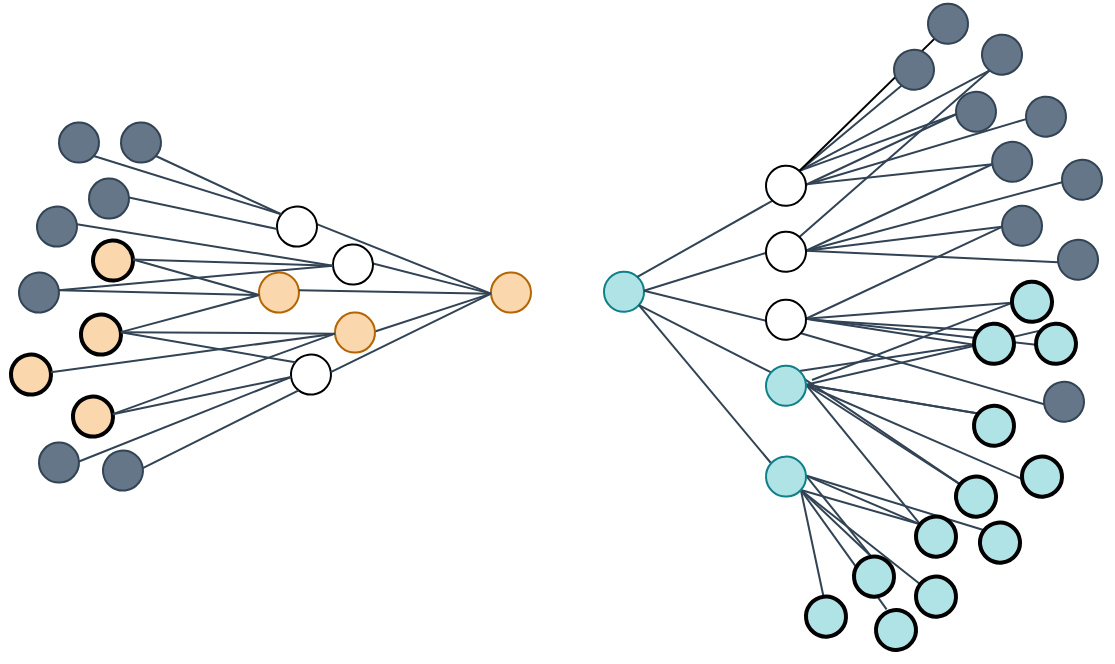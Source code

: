<mxfile version="13.2.4" type="device"><diagram id="62S0e5glwULPYUZKFEZX" name="Page-1"><mxGraphModel dx="1422" dy="770" grid="1" gridSize="10" guides="1" tooltips="1" connect="1" arrows="1" fold="1" page="1" pageScale="1" pageWidth="827" pageHeight="1169" math="0" shadow="0"><root><mxCell id="0"/><mxCell id="1" parent="0"/><mxCell id="OaKnhqzBwiKhM-M37cn4-85" style="edgeStyle=none;rounded=0;orthogonalLoop=1;jettySize=auto;html=1;exitX=0.5;exitY=1;exitDx=0;exitDy=0;entryX=1;entryY=0;entryDx=0;entryDy=0;endArrow=none;endFill=0;fillColor=#647687;strokeColor=#314354;" parent="1" source="OaKnhqzBwiKhM-M37cn4-16" target="OaKnhqzBwiKhM-M37cn4-53" edge="1"><mxGeometry relative="1" as="geometry"><mxPoint x="552.157" y="357.012" as="sourcePoint"/></mxGeometry></mxCell><mxCell id="OaKnhqzBwiKhM-M37cn4-86" style="edgeStyle=none;rounded=0;orthogonalLoop=1;jettySize=auto;html=1;exitX=1;exitY=1;exitDx=0;exitDy=0;entryX=0.5;entryY=0;entryDx=0;entryDy=0;endArrow=none;endFill=0;fillColor=#647687;strokeColor=#314354;" parent="1" source="OaKnhqzBwiKhM-M37cn4-17" target="OaKnhqzBwiKhM-M37cn4-63" edge="1"><mxGeometry relative="1" as="geometry"><mxPoint x="552.157" y="357.012" as="sourcePoint"/></mxGeometry></mxCell><mxCell id="OaKnhqzBwiKhM-M37cn4-87" style="edgeStyle=none;rounded=0;orthogonalLoop=1;jettySize=auto;html=1;exitX=0.5;exitY=1;exitDx=0;exitDy=0;entryX=1;entryY=0;entryDx=0;entryDy=0;endArrow=none;endFill=0;fillColor=#647687;strokeColor=#314354;" parent="1" source="OaKnhqzBwiKhM-M37cn4-16" target="OaKnhqzBwiKhM-M37cn4-64" edge="1"><mxGeometry relative="1" as="geometry"><mxPoint x="552.157" y="357.012" as="sourcePoint"/></mxGeometry></mxCell><mxCell id="OaKnhqzBwiKhM-M37cn4-88" style="edgeStyle=none;rounded=0;orthogonalLoop=1;jettySize=auto;html=1;exitX=0;exitY=1;exitDx=0;exitDy=0;entryX=1;entryY=0;entryDx=0;entryDy=0;endArrow=none;endFill=0;fillColor=#647687;strokeColor=#314354;" parent="1" source="OaKnhqzBwiKhM-M37cn4-16" target="OaKnhqzBwiKhM-M37cn4-61" edge="1"><mxGeometry relative="1" as="geometry"><mxPoint x="552.157" y="357.012" as="sourcePoint"/><Array as="points"><mxPoint x="529" y="353"/></Array></mxGeometry></mxCell><mxCell id="OaKnhqzBwiKhM-M37cn4-93" style="edgeStyle=none;rounded=0;orthogonalLoop=1;jettySize=auto;html=1;exitX=0.5;exitY=1;exitDx=0;exitDy=0;entryX=0.5;entryY=0;entryDx=0;entryDy=0;endArrow=none;endFill=0;fillColor=#647687;strokeColor=#314354;" parent="1" source="OaKnhqzBwiKhM-M37cn4-15" target="OaKnhqzBwiKhM-M37cn4-57" edge="1"><mxGeometry relative="1" as="geometry"><mxPoint x="571.925" y="404.674" as="sourcePoint"/></mxGeometry></mxCell><mxCell id="OaKnhqzBwiKhM-M37cn4-94" style="edgeStyle=none;rounded=0;orthogonalLoop=1;jettySize=auto;html=1;entryX=0.5;entryY=0;entryDx=0;entryDy=0;endArrow=none;endFill=0;fillColor=#647687;strokeColor=#314354;" parent="1" target="OaKnhqzBwiKhM-M37cn4-56" edge="1"><mxGeometry relative="1" as="geometry"><mxPoint x="540" y="450" as="sourcePoint"/></mxGeometry></mxCell><mxCell id="OaKnhqzBwiKhM-M37cn4-95" style="edgeStyle=none;rounded=0;orthogonalLoop=1;jettySize=auto;html=1;exitX=0.5;exitY=1;exitDx=0;exitDy=0;entryX=1;entryY=0;entryDx=0;entryDy=0;endArrow=none;endFill=0;fillColor=#647687;strokeColor=#314354;" parent="1" source="OaKnhqzBwiKhM-M37cn4-14" target="OaKnhqzBwiKhM-M37cn4-59" edge="1"><mxGeometry relative="1" as="geometry"><mxPoint x="571.925" y="404.674" as="sourcePoint"/></mxGeometry></mxCell><mxCell id="OaKnhqzBwiKhM-M37cn4-96" style="edgeStyle=none;rounded=0;orthogonalLoop=1;jettySize=auto;html=1;entryX=1;entryY=0;entryDx=0;entryDy=0;endArrow=none;endFill=0;fillColor=#647687;strokeColor=#314354;" parent="1" target="OaKnhqzBwiKhM-M37cn4-62" edge="1"><mxGeometry relative="1" as="geometry"><mxPoint x="540" y="420" as="sourcePoint"/></mxGeometry></mxCell><mxCell id="OaKnhqzBwiKhM-M37cn4-5" value="" style="ellipse;whiteSpace=wrap;html=1;aspect=fixed;rotation=-93;fillColor=#b0e3e6;strokeColor=#0e8088;" parent="1" vertex="1"><mxGeometry x="436" y="395.892" width="20" height="20" as="geometry"/></mxCell><mxCell id="OaKnhqzBwiKhM-M37cn4-6" value="" style="endArrow=none;html=1;exitX=1;exitY=0;exitDx=0;exitDy=0;entryX=0;entryY=1;entryDx=0;entryDy=0;fillColor=#647687;strokeColor=#314354;strokeWidth=1;" parent="1" source="OaKnhqzBwiKhM-M37cn4-14" target="OaKnhqzBwiKhM-M37cn4-5" edge="1"><mxGeometry width="50" height="50" relative="1" as="geometry"><mxPoint x="399" y="342.892" as="sourcePoint"/><mxPoint x="329" y="351.892" as="targetPoint"/></mxGeometry></mxCell><mxCell id="OaKnhqzBwiKhM-M37cn4-7" value="" style="endArrow=none;html=1;exitX=0.5;exitY=0;exitDx=0;exitDy=0;entryX=0.5;entryY=1;entryDx=0;entryDy=0;fillColor=#647687;strokeColor=#314354;strokeWidth=1;" parent="1" source="OaKnhqzBwiKhM-M37cn4-15" target="OaKnhqzBwiKhM-M37cn4-5" edge="1"><mxGeometry width="50" height="50" relative="1" as="geometry"><mxPoint x="399" y="342.892" as="sourcePoint"/><mxPoint x="329" y="351.892" as="targetPoint"/></mxGeometry></mxCell><mxCell id="OaKnhqzBwiKhM-M37cn4-11" value="" style="endArrow=none;html=1;exitX=0.5;exitY=0;exitDx=0;exitDy=0;entryX=0.5;entryY=1;entryDx=0;entryDy=0;fillColor=#647687;strokeColor=#314354;strokeWidth=1;" parent="1" source="OaKnhqzBwiKhM-M37cn4-17" target="OaKnhqzBwiKhM-M37cn4-5" edge="1"><mxGeometry width="50" height="50" relative="1" as="geometry"><mxPoint x="399" y="342.892" as="sourcePoint"/><mxPoint x="329" y="351.892" as="targetPoint"/></mxGeometry></mxCell><mxCell id="OaKnhqzBwiKhM-M37cn4-12" value="" style="endArrow=none;html=1;exitX=0;exitY=0;exitDx=0;exitDy=0;entryX=1;entryY=1;entryDx=0;entryDy=0;fillColor=#647687;strokeColor=#314354;strokeWidth=1;" parent="1" source="OaKnhqzBwiKhM-M37cn4-16" target="OaKnhqzBwiKhM-M37cn4-5" edge="1"><mxGeometry width="50" height="50" relative="1" as="geometry"><mxPoint x="399" y="342.892" as="sourcePoint"/><mxPoint x="329" y="351.892" as="targetPoint"/></mxGeometry></mxCell><mxCell id="OaKnhqzBwiKhM-M37cn4-100" style="edgeStyle=none;rounded=0;orthogonalLoop=1;jettySize=auto;html=1;exitX=1;exitY=1;exitDx=0;exitDy=0;entryX=0.5;entryY=0;entryDx=0;entryDy=0;endArrow=none;endFill=0;fillColor=#647687;strokeColor=#314354;" parent="1" source="OaKnhqzBwiKhM-M37cn4-14" target="OaKnhqzBwiKhM-M37cn4-62" edge="1"><mxGeometry relative="1" as="geometry"><mxPoint x="560.88" y="445.049" as="sourcePoint"/></mxGeometry></mxCell><mxCell id="OaKnhqzBwiKhM-M37cn4-101" style="edgeStyle=none;rounded=0;orthogonalLoop=1;jettySize=auto;html=1;exitX=0;exitY=1;exitDx=0;exitDy=0;entryX=1;entryY=0;entryDx=0;entryDy=0;endArrow=none;endFill=0;fillColor=#647687;strokeColor=#314354;" parent="1" source="OaKnhqzBwiKhM-M37cn4-15" target="OaKnhqzBwiKhM-M37cn4-66" edge="1"><mxGeometry relative="1" as="geometry"><mxPoint x="560.88" y="445.049" as="sourcePoint"/></mxGeometry></mxCell><mxCell id="OaKnhqzBwiKhM-M37cn4-102" style="edgeStyle=none;rounded=0;orthogonalLoop=1;jettySize=auto;html=1;exitX=0.5;exitY=1;exitDx=0;exitDy=0;entryX=1;entryY=0.5;entryDx=0;entryDy=0;endArrow=none;endFill=0;fillColor=#647687;strokeColor=#314354;" parent="1" source="OaKnhqzBwiKhM-M37cn4-14" target="OaKnhqzBwiKhM-M37cn4-65" edge="1"><mxGeometry relative="1" as="geometry"><mxPoint x="560.88" y="445.049" as="sourcePoint"/></mxGeometry></mxCell><mxCell id="OaKnhqzBwiKhM-M37cn4-103" style="edgeStyle=none;rounded=0;orthogonalLoop=1;jettySize=auto;html=1;exitX=1;exitY=0.5;exitDx=0;exitDy=0;entryX=1;entryY=0.5;entryDx=0;entryDy=0;endArrow=none;endFill=0;fillColor=#647687;strokeColor=#314354;" parent="1" source="OaKnhqzBwiKhM-M37cn4-14" target="OaKnhqzBwiKhM-M37cn4-68" edge="1"><mxGeometry relative="1" as="geometry"><mxPoint x="560.88" y="445.049" as="sourcePoint"/></mxGeometry></mxCell><mxCell id="OaKnhqzBwiKhM-M37cn4-104" style="edgeStyle=none;rounded=0;orthogonalLoop=1;jettySize=auto;html=1;exitX=0.5;exitY=1;exitDx=0;exitDy=0;entryX=1;entryY=0.5;entryDx=0;entryDy=0;endArrow=none;endFill=0;fillColor=#647687;strokeColor=#314354;" parent="1" source="OaKnhqzBwiKhM-M37cn4-14" target="OaKnhqzBwiKhM-M37cn4-65" edge="1"><mxGeometry relative="1" as="geometry"/></mxCell><mxCell id="OaKnhqzBwiKhM-M37cn4-105" style="edgeStyle=none;rounded=0;orthogonalLoop=1;jettySize=auto;html=1;exitX=0.5;exitY=1;exitDx=0;exitDy=0;entryX=1;entryY=0;entryDx=0;entryDy=0;endArrow=none;endFill=0;fillColor=#647687;strokeColor=#314354;" parent="1" source="OaKnhqzBwiKhM-M37cn4-14" target="OaKnhqzBwiKhM-M37cn4-67" edge="1"><mxGeometry relative="1" as="geometry"/></mxCell><mxCell id="OaKnhqzBwiKhM-M37cn4-106" style="edgeStyle=none;rounded=0;orthogonalLoop=1;jettySize=auto;html=1;exitX=0.5;exitY=1;exitDx=0;exitDy=0;entryX=1;entryY=0.5;entryDx=0;entryDy=0;endArrow=none;endFill=0;fillColor=#647687;strokeColor=#314354;" parent="1" source="OaKnhqzBwiKhM-M37cn4-14" target="OaKnhqzBwiKhM-M37cn4-68" edge="1"><mxGeometry relative="1" as="geometry"/></mxCell><mxCell id="OaKnhqzBwiKhM-M37cn4-107" style="edgeStyle=none;rounded=0;orthogonalLoop=1;jettySize=auto;html=1;exitX=0.5;exitY=1;exitDx=0;exitDy=0;entryX=1;entryY=0.5;entryDx=0;entryDy=0;endArrow=none;endFill=0;fillColor=#647687;strokeColor=#314354;" parent="1" source="OaKnhqzBwiKhM-M37cn4-14" target="OaKnhqzBwiKhM-M37cn4-70" edge="1"><mxGeometry relative="1" as="geometry"/></mxCell><mxCell id="OaKnhqzBwiKhM-M37cn4-14" value="" style="ellipse;whiteSpace=wrap;html=1;aspect=fixed;rotation=-93;fillColor=#b0e3e6;strokeColor=#0e8088;" parent="1" vertex="1"><mxGeometry x="517" y="442.892" width="20" height="20" as="geometry"/></mxCell><mxCell id="OaKnhqzBwiKhM-M37cn4-97" style="edgeStyle=none;rounded=0;orthogonalLoop=1;jettySize=auto;html=1;exitX=0.5;exitY=1;exitDx=0;exitDy=0;entryX=0.5;entryY=0;entryDx=0;entryDy=0;endArrow=none;endFill=0;fillColor=#647687;strokeColor=#314354;" parent="1" source="OaKnhqzBwiKhM-M37cn4-15" target="OaKnhqzBwiKhM-M37cn4-62" edge="1"><mxGeometry relative="1" as="geometry"/></mxCell><mxCell id="OaKnhqzBwiKhM-M37cn4-98" style="edgeStyle=none;rounded=0;orthogonalLoop=1;jettySize=auto;html=1;exitX=0.5;exitY=1;exitDx=0;exitDy=0;entryX=0.5;entryY=0;entryDx=0;entryDy=0;endArrow=none;endFill=0;fillColor=#647687;strokeColor=#314354;" parent="1" source="OaKnhqzBwiKhM-M37cn4-15" target="OaKnhqzBwiKhM-M37cn4-56" edge="1"><mxGeometry relative="1" as="geometry"/></mxCell><mxCell id="OaKnhqzBwiKhM-M37cn4-99" style="edgeStyle=none;rounded=0;orthogonalLoop=1;jettySize=auto;html=1;exitX=0.5;exitY=1;exitDx=0;exitDy=0;entryX=0.5;entryY=0;entryDx=0;entryDy=0;endArrow=none;endFill=0;fillColor=#647687;strokeColor=#314354;" parent="1" source="OaKnhqzBwiKhM-M37cn4-15" target="OaKnhqzBwiKhM-M37cn4-59" edge="1"><mxGeometry relative="1" as="geometry"/></mxCell><mxCell id="OaKnhqzBwiKhM-M37cn4-15" value="" style="ellipse;whiteSpace=wrap;html=1;aspect=fixed;rotation=-93;" parent="1" vertex="1"><mxGeometry x="517" y="409.892" width="20" height="20" as="geometry"/></mxCell><mxCell id="OaKnhqzBwiKhM-M37cn4-82" style="edgeStyle=none;rounded=0;orthogonalLoop=1;jettySize=auto;html=1;exitX=1;exitY=1;exitDx=0;exitDy=0;entryX=0.5;entryY=0;entryDx=0;entryDy=0;endArrow=none;endFill=0;fillColor=#647687;strokeColor=#314354;" parent="1" source="OaKnhqzBwiKhM-M37cn4-16" target="OaKnhqzBwiKhM-M37cn4-60" edge="1"><mxGeometry relative="1" as="geometry"/></mxCell><mxCell id="OaKnhqzBwiKhM-M37cn4-83" style="edgeStyle=none;rounded=0;orthogonalLoop=1;jettySize=auto;html=1;exitX=1;exitY=1;exitDx=0;exitDy=0;entryX=0.5;entryY=0;entryDx=0;entryDy=0;endArrow=none;endFill=0;fillColor=#647687;strokeColor=#314354;" parent="1" source="OaKnhqzBwiKhM-M37cn4-16" target="OaKnhqzBwiKhM-M37cn4-63" edge="1"><mxGeometry relative="1" as="geometry"/></mxCell><mxCell id="OaKnhqzBwiKhM-M37cn4-84" style="edgeStyle=none;rounded=0;orthogonalLoop=1;jettySize=auto;html=1;exitX=1;exitY=1;exitDx=0;exitDy=0;entryX=1;entryY=0;entryDx=0;entryDy=0;endArrow=none;endFill=0;fillColor=#647687;strokeColor=#314354;" parent="1" source="OaKnhqzBwiKhM-M37cn4-16" target="OaKnhqzBwiKhM-M37cn4-53" edge="1"><mxGeometry relative="1" as="geometry"/></mxCell><mxCell id="OaKnhqzBwiKhM-M37cn4-116" style="edgeStyle=none;rounded=0;orthogonalLoop=1;jettySize=auto;html=1;exitX=1;exitY=1;exitDx=0;exitDy=0;entryX=0;entryY=0;entryDx=0;entryDy=0;endArrow=none;endFill=0;" parent="1" source="OaKnhqzBwiKhM-M37cn4-16" target="OaKnhqzBwiKhM-M37cn4-58" edge="1"><mxGeometry relative="1" as="geometry"/></mxCell><mxCell id="OaKnhqzBwiKhM-M37cn4-16" value="" style="ellipse;whiteSpace=wrap;html=1;aspect=fixed;rotation=-93;" parent="1" vertex="1"><mxGeometry x="517" y="342.892" width="20" height="20" as="geometry"/></mxCell><mxCell id="OaKnhqzBwiKhM-M37cn4-89" style="edgeStyle=none;rounded=0;orthogonalLoop=1;jettySize=auto;html=1;exitX=0.5;exitY=1;exitDx=0;exitDy=0;entryX=1;entryY=0;entryDx=0;entryDy=0;endArrow=none;endFill=0;fillColor=#647687;strokeColor=#314354;" parent="1" source="OaKnhqzBwiKhM-M37cn4-17" target="OaKnhqzBwiKhM-M37cn4-61" edge="1"><mxGeometry relative="1" as="geometry"/></mxCell><mxCell id="OaKnhqzBwiKhM-M37cn4-90" style="edgeStyle=none;rounded=0;orthogonalLoop=1;jettySize=auto;html=1;exitX=0.5;exitY=1;exitDx=0;exitDy=0;entryX=1;entryY=0;entryDx=0;entryDy=0;endArrow=none;endFill=0;fillColor=#647687;strokeColor=#314354;" parent="1" source="OaKnhqzBwiKhM-M37cn4-17" target="OaKnhqzBwiKhM-M37cn4-54" edge="1"><mxGeometry relative="1" as="geometry"/></mxCell><mxCell id="OaKnhqzBwiKhM-M37cn4-91" style="edgeStyle=none;rounded=0;orthogonalLoop=1;jettySize=auto;html=1;exitX=0.5;exitY=1;exitDx=0;exitDy=0;entryX=0.5;entryY=0;entryDx=0;entryDy=0;endArrow=none;endFill=0;fillColor=#647687;strokeColor=#314354;" parent="1" source="OaKnhqzBwiKhM-M37cn4-17" target="OaKnhqzBwiKhM-M37cn4-57" edge="1"><mxGeometry relative="1" as="geometry"/></mxCell><mxCell id="OaKnhqzBwiKhM-M37cn4-92" style="edgeStyle=none;rounded=0;orthogonalLoop=1;jettySize=auto;html=1;exitX=0.5;exitY=1;exitDx=0;exitDy=0;entryX=1;entryY=0;entryDx=0;entryDy=0;endArrow=none;endFill=0;fillColor=#647687;strokeColor=#314354;" parent="1" source="OaKnhqzBwiKhM-M37cn4-17" target="OaKnhqzBwiKhM-M37cn4-55" edge="1"><mxGeometry relative="1" as="geometry"/></mxCell><mxCell id="OaKnhqzBwiKhM-M37cn4-17" value="" style="ellipse;whiteSpace=wrap;html=1;aspect=fixed;rotation=-93;" parent="1" vertex="1"><mxGeometry x="517" y="375.892" width="20" height="20" as="geometry"/></mxCell><mxCell id="OaKnhqzBwiKhM-M37cn4-108" style="edgeStyle=none;rounded=0;orthogonalLoop=1;jettySize=auto;html=1;exitX=0.5;exitY=1;exitDx=0;exitDy=0;entryX=1;entryY=0.5;entryDx=0;entryDy=0;endArrow=none;endFill=0;fillColor=#647687;strokeColor=#314354;" parent="1" source="OaKnhqzBwiKhM-M37cn4-24" target="OaKnhqzBwiKhM-M37cn4-69" edge="1"><mxGeometry relative="1" as="geometry"><mxPoint x="549.431" y="487.584" as="sourcePoint"/></mxGeometry></mxCell><mxCell id="OaKnhqzBwiKhM-M37cn4-109" style="edgeStyle=none;rounded=0;orthogonalLoop=1;jettySize=auto;html=1;exitX=0.5;exitY=1;exitDx=0;exitDy=0;entryX=1;entryY=0.5;entryDx=0;entryDy=0;endArrow=none;endFill=0;fillColor=#647687;strokeColor=#314354;" parent="1" source="OaKnhqzBwiKhM-M37cn4-24" target="OaKnhqzBwiKhM-M37cn4-70" edge="1"><mxGeometry relative="1" as="geometry"><mxPoint x="549.431" y="487.584" as="sourcePoint"/></mxGeometry></mxCell><mxCell id="OaKnhqzBwiKhM-M37cn4-110" style="edgeStyle=none;rounded=0;orthogonalLoop=1;jettySize=auto;html=1;exitX=0.5;exitY=1;exitDx=0;exitDy=0;entryX=1;entryY=1;entryDx=0;entryDy=0;endArrow=none;endFill=0;fillColor=#647687;strokeColor=#314354;" parent="1" source="OaKnhqzBwiKhM-M37cn4-24" target="OaKnhqzBwiKhM-M37cn4-71" edge="1"><mxGeometry relative="1" as="geometry"><mxPoint x="549.431" y="487.584" as="sourcePoint"/></mxGeometry></mxCell><mxCell id="OaKnhqzBwiKhM-M37cn4-111" style="edgeStyle=none;rounded=0;orthogonalLoop=1;jettySize=auto;html=1;exitX=0;exitY=1;exitDx=0;exitDy=0;entryX=1;entryY=0.5;entryDx=0;entryDy=0;endArrow=none;endFill=0;fillColor=#647687;strokeColor=#314354;" parent="1" source="OaKnhqzBwiKhM-M37cn4-24" target="OaKnhqzBwiKhM-M37cn4-72" edge="1"><mxGeometry relative="1" as="geometry"><mxPoint x="549.431" y="487.584" as="sourcePoint"/></mxGeometry></mxCell><mxCell id="OaKnhqzBwiKhM-M37cn4-23" value="" style="endArrow=none;html=1;exitX=1;exitY=0;exitDx=0;exitDy=0;entryX=0;entryY=1;entryDx=0;entryDy=0;fillColor=#647687;strokeColor=#314354;strokeWidth=1;" parent="1" source="OaKnhqzBwiKhM-M37cn4-24" target="OaKnhqzBwiKhM-M37cn4-5" edge="1"><mxGeometry width="50" height="50" relative="1" as="geometry"><mxPoint x="401" y="488.312" as="sourcePoint"/><mxPoint x="425.431" y="420.004" as="targetPoint"/></mxGeometry></mxCell><mxCell id="OaKnhqzBwiKhM-M37cn4-112" style="edgeStyle=none;rounded=0;orthogonalLoop=1;jettySize=auto;html=1;exitX=0;exitY=1;exitDx=0;exitDy=0;entryX=1;entryY=1;entryDx=0;entryDy=0;endArrow=none;endFill=0;fillColor=#647687;strokeColor=#314354;" parent="1" source="OaKnhqzBwiKhM-M37cn4-24" target="OaKnhqzBwiKhM-M37cn4-71" edge="1"><mxGeometry relative="1" as="geometry"/></mxCell><mxCell id="OaKnhqzBwiKhM-M37cn4-113" style="edgeStyle=none;rounded=0;orthogonalLoop=1;jettySize=auto;html=1;exitX=0;exitY=1;exitDx=0;exitDy=0;entryX=1.002;entryY=0.76;entryDx=0;entryDy=0;entryPerimeter=0;endArrow=none;endFill=0;fillColor=#647687;strokeColor=#314354;" parent="1" source="OaKnhqzBwiKhM-M37cn4-24" target="OaKnhqzBwiKhM-M37cn4-75" edge="1"><mxGeometry relative="1" as="geometry"/></mxCell><mxCell id="OaKnhqzBwiKhM-M37cn4-114" style="edgeStyle=none;rounded=0;orthogonalLoop=1;jettySize=auto;html=1;exitX=0;exitY=1;exitDx=0;exitDy=0;entryX=1;entryY=1;entryDx=0;entryDy=0;endArrow=none;endFill=0;fillColor=#647687;strokeColor=#314354;" parent="1" source="OaKnhqzBwiKhM-M37cn4-24" target="OaKnhqzBwiKhM-M37cn4-76" edge="1"><mxGeometry relative="1" as="geometry"/></mxCell><mxCell id="OaKnhqzBwiKhM-M37cn4-115" style="edgeStyle=none;rounded=0;orthogonalLoop=1;jettySize=auto;html=1;exitX=0;exitY=1;exitDx=0;exitDy=0;entryX=1;entryY=0.5;entryDx=0;entryDy=0;endArrow=none;endFill=0;fillColor=#647687;strokeColor=#314354;" parent="1" source="OaKnhqzBwiKhM-M37cn4-24" target="OaKnhqzBwiKhM-M37cn4-70" edge="1"><mxGeometry relative="1" as="geometry"/></mxCell><mxCell id="OaKnhqzBwiKhM-M37cn4-24" value="" style="ellipse;whiteSpace=wrap;html=1;aspect=fixed;rotation=-93;fillColor=#b0e3e6;strokeColor=#0e8088;" parent="1" vertex="1"><mxGeometry x="517" y="488.312" width="20" height="20" as="geometry"/></mxCell><mxCell id="OaKnhqzBwiKhM-M37cn4-53" value="" style="ellipse;whiteSpace=wrap;html=1;aspect=fixed;fillColor=#647687;rotation=-142;strokeColor=#314354;fontColor=#ffffff;" parent="1" vertex="1"><mxGeometry x="612" y="305.892" width="20" height="20" as="geometry"/></mxCell><mxCell id="OaKnhqzBwiKhM-M37cn4-54" value="" style="ellipse;whiteSpace=wrap;html=1;aspect=fixed;fillColor=#647687;rotation=-142;strokeColor=#314354;fontColor=#ffffff;" parent="1" vertex="1"><mxGeometry x="665" y="339.892" width="20" height="20" as="geometry"/></mxCell><mxCell id="OaKnhqzBwiKhM-M37cn4-55" value="" style="ellipse;whiteSpace=wrap;html=1;aspect=fixed;fillColor=#647687;rotation=-142;strokeColor=#314354;fontColor=#ffffff;" parent="1" vertex="1"><mxGeometry x="663" y="379.892" width="20" height="20" as="geometry"/></mxCell><mxCell id="OaKnhqzBwiKhM-M37cn4-56" value="" style="ellipse;whiteSpace=wrap;html=1;aspect=fixed;rotation=-93;fillColor=#b0e3e6;strokeColor=#000000;strokeWidth=2;" parent="1" vertex="1"><mxGeometry x="640" y="400.892" width="20" height="20" as="geometry"/></mxCell><mxCell id="OaKnhqzBwiKhM-M37cn4-57" value="" style="ellipse;whiteSpace=wrap;html=1;aspect=fixed;rotation=-93;fillColor=#647687;strokeColor=#314354;fontColor=#ffffff;" parent="1" vertex="1"><mxGeometry x="635" y="362.892" width="20" height="20" as="geometry"/></mxCell><mxCell id="OaKnhqzBwiKhM-M37cn4-58" value="" style="ellipse;whiteSpace=wrap;html=1;aspect=fixed;rotation=-93;fillColor=#647687;strokeColor=#314354;fontColor=#ffffff;" parent="1" vertex="1"><mxGeometry x="598" y="261.892" width="20" height="20" as="geometry"/></mxCell><mxCell id="OaKnhqzBwiKhM-M37cn4-59" value="" style="ellipse;whiteSpace=wrap;html=1;aspect=fixed;rotation=-93;fillColor=#b0e3e6;strokeColor=#000000;strokeWidth=2;" parent="1" vertex="1"><mxGeometry x="652" y="421.892" width="20" height="20" as="geometry"/></mxCell><mxCell id="OaKnhqzBwiKhM-M37cn4-60" value="" style="ellipse;whiteSpace=wrap;html=1;aspect=fixed;fillColor=#647687;rotation=-142;strokeColor=#314354;fontColor=#ffffff;" parent="1" vertex="1"><mxGeometry x="581" y="284.892" width="20" height="20" as="geometry"/></mxCell><mxCell id="OaKnhqzBwiKhM-M37cn4-61" value="" style="ellipse;whiteSpace=wrap;html=1;aspect=fixed;fillColor=#647687;rotation=-142;strokeColor=#314354;fontColor=#ffffff;" parent="1" vertex="1"><mxGeometry x="630.08" y="330.892" width="20" height="20" as="geometry"/></mxCell><mxCell id="OaKnhqzBwiKhM-M37cn4-62" value="" style="ellipse;whiteSpace=wrap;html=1;aspect=fixed;rotation=-93;fillColor=#b0e3e6;strokeColor=#000000;strokeWidth=2;" parent="1" vertex="1"><mxGeometry x="621" y="421.892" width="20" height="20" as="geometry"/></mxCell><mxCell id="OaKnhqzBwiKhM-M37cn4-63" value="" style="ellipse;whiteSpace=wrap;html=1;aspect=fixed;fillColor=#647687;rotation=-142;strokeColor=#314354;fontColor=#ffffff;" parent="1" vertex="1"><mxGeometry x="625" y="277.332" width="20" height="20" as="geometry"/></mxCell><mxCell id="OaKnhqzBwiKhM-M37cn4-64" value="" style="ellipse;whiteSpace=wrap;html=1;aspect=fixed;fillColor=#647687;rotation=-142;strokeColor=#314354;fontColor=#ffffff;" parent="1" vertex="1"><mxGeometry x="647" y="308.332" width="20" height="20" as="geometry"/></mxCell><mxCell id="OaKnhqzBwiKhM-M37cn4-65" value="" style="ellipse;whiteSpace=wrap;html=1;aspect=fixed;fillColor=#b0e3e6;rotation=-142;strokeColor=#000000;strokeWidth=2;" parent="1" vertex="1"><mxGeometry x="621" y="462.892" width="20" height="20" as="geometry"/></mxCell><mxCell id="OaKnhqzBwiKhM-M37cn4-66" value="" style="ellipse;whiteSpace=wrap;html=1;aspect=fixed;fillColor=#647687;rotation=-142;strokeColor=#314354;fontColor=#ffffff;" parent="1" vertex="1"><mxGeometry x="656" y="450.892" width="20" height="20" as="geometry"/></mxCell><mxCell id="OaKnhqzBwiKhM-M37cn4-67" value="" style="ellipse;whiteSpace=wrap;html=1;aspect=fixed;fillColor=#b0e3e6;rotation=-142;strokeColor=#000000;strokeWidth=2;" parent="1" vertex="1"><mxGeometry x="645" y="488.312" width="20" height="20" as="geometry"/></mxCell><mxCell id="OaKnhqzBwiKhM-M37cn4-68" value="" style="ellipse;whiteSpace=wrap;html=1;aspect=fixed;fillColor=#b0e3e6;rotation=-142;strokeColor=#000000;strokeWidth=2;" parent="1" vertex="1"><mxGeometry x="612" y="498.312" width="20" height="20" as="geometry"/></mxCell><mxCell id="OaKnhqzBwiKhM-M37cn4-69" value="" style="ellipse;whiteSpace=wrap;html=1;aspect=fixed;fillColor=#b0e3e6;rotation=-142;strokeColor=#000000;strokeWidth=2;" parent="1" vertex="1"><mxGeometry x="624" y="521.312" width="20" height="20" as="geometry"/></mxCell><mxCell id="OaKnhqzBwiKhM-M37cn4-70" value="" style="ellipse;whiteSpace=wrap;html=1;aspect=fixed;fillColor=#b0e3e6;rotation=-142;strokeColor=#000000;strokeWidth=2;" parent="1" vertex="1"><mxGeometry x="592" y="518.312" width="20" height="20" as="geometry"/></mxCell><mxCell id="OaKnhqzBwiKhM-M37cn4-71" value="" style="ellipse;whiteSpace=wrap;html=1;aspect=fixed;fillColor=#b0e3e6;rotation=-142;strokeColor=#000000;strokeWidth=2;" parent="1" vertex="1"><mxGeometry x="561" y="538.312" width="20" height="20" as="geometry"/></mxCell><mxCell id="OaKnhqzBwiKhM-M37cn4-72" value="" style="ellipse;whiteSpace=wrap;html=1;aspect=fixed;fillColor=#b0e3e6;rotation=-142;strokeColor=#000000;strokeWidth=2;" parent="1" vertex="1"><mxGeometry x="592" y="548.312" width="20" height="20" as="geometry"/></mxCell><mxCell id="OaKnhqzBwiKhM-M37cn4-75" value="" style="ellipse;whiteSpace=wrap;html=1;aspect=fixed;fillColor=#b0e3e6;rotation=-142;strokeColor=#000000;strokeWidth=2;" parent="1" vertex="1"><mxGeometry x="572" y="565.002" width="20" height="20" as="geometry"/></mxCell><mxCell id="OaKnhqzBwiKhM-M37cn4-76" value="" style="ellipse;whiteSpace=wrap;html=1;aspect=fixed;fillColor=#b0e3e6;rotation=-142;strokeColor=#000000;strokeWidth=2;" parent="1" vertex="1"><mxGeometry x="537" y="558.312" width="20" height="20" as="geometry"/></mxCell><mxCell id="DbdQKrvygFjP-wFM51Z9-6" value="" style="ellipse;whiteSpace=wrap;html=1;aspect=fixed;rotation=-322;" parent="1" vertex="1"><mxGeometry x="279.49" y="437.296" width="20" height="20" as="geometry"/></mxCell><mxCell id="DbdQKrvygFjP-wFM51Z9-7" value="" style="ellipse;whiteSpace=wrap;html=1;aspect=fixed;rotation=-322;fillColor=#fad7ac;strokeColor=#b46504;" parent="1" vertex="1"><mxGeometry x="263.49" y="396.296" width="20" height="20" as="geometry"/></mxCell><mxCell id="DbdQKrvygFjP-wFM51Z9-11" value="" style="ellipse;whiteSpace=wrap;html=1;aspect=fixed;rotation=-273;fillColor=#fad7ac;strokeColor=#b46504;" parent="1" vertex="1"><mxGeometry x="379.49" y="396.296" width="20" height="20" as="geometry"/></mxCell><mxCell id="DbdQKrvygFjP-wFM51Z9-27" value="" style="endArrow=none;html=1;exitX=0.5;exitY=0;exitDx=0;exitDy=0;entryX=0.5;entryY=1;entryDx=0;entryDy=0;fillColor=#647687;strokeColor=#314354;strokeWidth=1;" parent="1" source="DbdQKrvygFjP-wFM51Z9-2" target="DbdQKrvygFjP-wFM51Z9-11" edge="1"><mxGeometry width="50" height="50" relative="1" as="geometry"><mxPoint x="436.49" y="469.296" as="sourcePoint"/><mxPoint x="506.49" y="460.296" as="targetPoint"/></mxGeometry></mxCell><mxCell id="DbdQKrvygFjP-wFM51Z9-28" value="" style="endArrow=none;html=1;exitX=1;exitY=0;exitDx=0;exitDy=0;entryX=0.5;entryY=1;entryDx=0;entryDy=0;fillColor=#647687;strokeColor=#314354;strokeWidth=1;" parent="1" source="DbdQKrvygFjP-wFM51Z9-8" target="DbdQKrvygFjP-wFM51Z9-11" edge="1"><mxGeometry width="50" height="50" relative="1" as="geometry"><mxPoint x="436.49" y="469.296" as="sourcePoint"/><mxPoint x="506.49" y="460.296" as="targetPoint"/></mxGeometry></mxCell><mxCell id="DbdQKrvygFjP-wFM51Z9-31" value="" style="endArrow=none;html=1;exitX=1;exitY=0;exitDx=0;exitDy=0;entryX=0.5;entryY=1;entryDx=0;entryDy=0;fillColor=#647687;strokeColor=#314354;strokeWidth=1;" parent="1" source="DbdQKrvygFjP-wFM51Z9-6" target="DbdQKrvygFjP-wFM51Z9-11" edge="1"><mxGeometry width="50" height="50" relative="1" as="geometry"><mxPoint x="436.49" y="469.296" as="sourcePoint"/><mxPoint x="506.49" y="460.296" as="targetPoint"/></mxGeometry></mxCell><mxCell id="DbdQKrvygFjP-wFM51Z9-29" value="" style="endArrow=none;html=1;exitX=1;exitY=0;exitDx=0;exitDy=0;entryX=0.5;entryY=1;entryDx=0;entryDy=0;fillColor=#647687;strokeColor=#314354;strokeWidth=1;" parent="1" source="DbdQKrvygFjP-wFM51Z9-7" target="DbdQKrvygFjP-wFM51Z9-11" edge="1"><mxGeometry width="50" height="50" relative="1" as="geometry"><mxPoint x="436.49" y="469.296" as="sourcePoint"/><mxPoint x="506.49" y="460.296" as="targetPoint"/></mxGeometry></mxCell><mxCell id="DbdQKrvygFjP-wFM51Z9-30" value="" style="endArrow=none;html=1;exitX=0.5;exitY=0;exitDx=0;exitDy=0;entryX=0.5;entryY=1;entryDx=0;entryDy=0;fillColor=#647687;strokeColor=#314354;strokeWidth=1;" parent="1" source="DbdQKrvygFjP-wFM51Z9-3" target="DbdQKrvygFjP-wFM51Z9-11" edge="1"><mxGeometry width="50" height="50" relative="1" as="geometry"><mxPoint x="436.49" y="469.296" as="sourcePoint"/><mxPoint x="506.49" y="460.296" as="targetPoint"/></mxGeometry></mxCell><mxCell id="DbdQKrvygFjP-wFM51Z9-8" value="" style="ellipse;whiteSpace=wrap;html=1;aspect=fixed;rotation=-322;" parent="1" vertex="1"><mxGeometry x="272.49" y="363.296" width="20" height="20" as="geometry"/></mxCell><mxCell id="DbdQKrvygFjP-wFM51Z9-2" value="" style="ellipse;whiteSpace=wrap;html=1;aspect=fixed;rotation=-273;" parent="1" vertex="1"><mxGeometry x="300.49" y="382.296" width="20" height="20" as="geometry"/></mxCell><mxCell id="DbdQKrvygFjP-wFM51Z9-3" value="" style="ellipse;whiteSpace=wrap;html=1;aspect=fixed;rotation=-273;fillColor=#fad7ac;strokeColor=#b46504;" parent="1" vertex="1"><mxGeometry x="301.49" y="416.296" width="20" height="20" as="geometry"/></mxCell><mxCell id="OaKnhqzBwiKhM-M37cn4-25" value="" style="ellipse;whiteSpace=wrap;html=1;aspect=fixed;fillColor=#647687;rotation=-322;strokeColor=#314354;fontColor=#ffffff;" parent="1" vertex="1"><mxGeometry x="185.49" y="485.296" width="20" height="20" as="geometry"/></mxCell><mxCell id="OaKnhqzBwiKhM-M37cn4-26" value="" style="endArrow=none;html=1;exitX=1;exitY=0;exitDx=0;exitDy=0;entryX=0.5;entryY=1;entryDx=0;entryDy=0;fillColor=#647687;strokeColor=#314354;" parent="1" source="OaKnhqzBwiKhM-M37cn4-25" target="DbdQKrvygFjP-wFM51Z9-6" edge="1"><mxGeometry width="50" height="50" relative="1" as="geometry"><mxPoint x="312.49" y="507.296" as="sourcePoint"/><mxPoint x="279.49" y="511.296" as="targetPoint"/></mxGeometry></mxCell><mxCell id="OaKnhqzBwiKhM-M37cn4-27" value="" style="ellipse;whiteSpace=wrap;html=1;aspect=fixed;fillColor=#fad7ac;rotation=-322;strokeColor=#000000;strokeWidth=2;" parent="1" vertex="1"><mxGeometry x="139.49" y="437.296" width="20" height="20" as="geometry"/></mxCell><mxCell id="OaKnhqzBwiKhM-M37cn4-42" style="edgeStyle=none;rounded=0;orthogonalLoop=1;jettySize=auto;html=1;exitX=0.5;exitY=1;exitDx=0;exitDy=0;entryX=1;entryY=0;entryDx=0;entryDy=0;endArrow=none;endFill=0;fillColor=#647687;strokeColor=#314354;" parent="1" source="DbdQKrvygFjP-wFM51Z9-3" target="OaKnhqzBwiKhM-M37cn4-27" edge="1"><mxGeometry relative="1" as="geometry"/></mxCell><mxCell id="OaKnhqzBwiKhM-M37cn4-28" value="" style="ellipse;whiteSpace=wrap;html=1;aspect=fixed;fillColor=#647687;rotation=-322;strokeColor=#314354;fontColor=#ffffff;" parent="1" vertex="1"><mxGeometry x="143.49" y="396.296" width="20" height="20" as="geometry"/></mxCell><mxCell id="OaKnhqzBwiKhM-M37cn4-41" style="edgeStyle=none;rounded=0;orthogonalLoop=1;jettySize=auto;html=1;exitX=0;exitY=1;exitDx=0;exitDy=0;endArrow=none;endFill=0;entryX=1;entryY=0;entryDx=0;entryDy=0;fillColor=#647687;strokeColor=#314354;" parent="1" source="DbdQKrvygFjP-wFM51Z9-7" target="OaKnhqzBwiKhM-M37cn4-28" edge="1"><mxGeometry relative="1" as="geometry"><mxPoint x="175.49" y="407.296" as="targetPoint"/></mxGeometry></mxCell><mxCell id="OaKnhqzBwiKhM-M37cn4-48" style="edgeStyle=none;rounded=0;orthogonalLoop=1;jettySize=auto;html=1;exitX=0.5;exitY=1;exitDx=0;exitDy=0;entryX=1;entryY=0;entryDx=0;entryDy=0;endArrow=none;endFill=0;fillColor=#647687;strokeColor=#314354;" parent="1" source="DbdQKrvygFjP-wFM51Z9-2" target="OaKnhqzBwiKhM-M37cn4-28" edge="1"><mxGeometry relative="1" as="geometry"/></mxCell><mxCell id="OaKnhqzBwiKhM-M37cn4-29" value="" style="ellipse;whiteSpace=wrap;html=1;aspect=fixed;fillColor=#647687;rotation=-322;strokeColor=#314354;fontColor=#ffffff;" parent="1" vertex="1"><mxGeometry x="152.49" y="363.296" width="20" height="20" as="geometry"/></mxCell><mxCell id="OaKnhqzBwiKhM-M37cn4-47" style="edgeStyle=none;rounded=0;orthogonalLoop=1;jettySize=auto;html=1;exitX=0.5;exitY=1;exitDx=0;exitDy=0;entryX=1;entryY=0;entryDx=0;entryDy=0;endArrow=none;endFill=0;fillColor=#647687;strokeColor=#314354;" parent="1" source="DbdQKrvygFjP-wFM51Z9-2" target="OaKnhqzBwiKhM-M37cn4-29" edge="1"><mxGeometry relative="1" as="geometry"/></mxCell><mxCell id="OaKnhqzBwiKhM-M37cn4-30" value="" style="ellipse;whiteSpace=wrap;html=1;aspect=fixed;rotation=-273;fillColor=#647687;strokeColor=#314354;fontColor=#ffffff;" parent="1" vertex="1"><mxGeometry x="178.49" y="349.296" width="20" height="20" as="geometry"/></mxCell><mxCell id="OaKnhqzBwiKhM-M37cn4-51" style="edgeStyle=none;rounded=0;orthogonalLoop=1;jettySize=auto;html=1;exitX=0;exitY=1;exitDx=0;exitDy=0;entryX=0.5;entryY=0;entryDx=0;entryDy=0;endArrow=none;endFill=0;fillColor=#647687;strokeColor=#314354;" parent="1" source="DbdQKrvygFjP-wFM51Z9-8" target="OaKnhqzBwiKhM-M37cn4-30" edge="1"><mxGeometry relative="1" as="geometry"/></mxCell><mxCell id="OaKnhqzBwiKhM-M37cn4-31" value="" style="ellipse;whiteSpace=wrap;html=1;aspect=fixed;rotation=-273;fillColor=#fad7ac;strokeColor=#000000;strokeWidth=2;" parent="1" vertex="1"><mxGeometry x="180.49" y="380.296" width="20" height="20" as="geometry"/></mxCell><mxCell id="OaKnhqzBwiKhM-M37cn4-45" style="edgeStyle=none;rounded=0;orthogonalLoop=1;jettySize=auto;html=1;exitX=0;exitY=1;exitDx=0;exitDy=0;entryX=0.5;entryY=0;entryDx=0;entryDy=0;endArrow=none;endFill=0;fillColor=#647687;strokeColor=#314354;" parent="1" source="DbdQKrvygFjP-wFM51Z9-7" target="OaKnhqzBwiKhM-M37cn4-31" edge="1"><mxGeometry relative="1" as="geometry"/></mxCell><mxCell id="OaKnhqzBwiKhM-M37cn4-46" style="edgeStyle=none;rounded=0;orthogonalLoop=1;jettySize=auto;html=1;exitX=0.5;exitY=1;exitDx=0;exitDy=0;entryX=0.5;entryY=0;entryDx=0;entryDy=0;endArrow=none;endFill=0;fillColor=#647687;strokeColor=#314354;" parent="1" source="DbdQKrvygFjP-wFM51Z9-2" target="OaKnhqzBwiKhM-M37cn4-31" edge="1"><mxGeometry relative="1" as="geometry"/></mxCell><mxCell id="OaKnhqzBwiKhM-M37cn4-32" value="" style="ellipse;whiteSpace=wrap;html=1;aspect=fixed;rotation=-273;fillColor=#647687;strokeColor=#314354;fontColor=#ffffff;" parent="1" vertex="1"><mxGeometry x="153.49" y="481.296" width="20" height="20" as="geometry"/></mxCell><mxCell id="OaKnhqzBwiKhM-M37cn4-38" style="edgeStyle=none;rounded=0;orthogonalLoop=1;jettySize=auto;html=1;exitX=0;exitY=1;exitDx=0;exitDy=0;entryX=0.5;entryY=0;entryDx=0;entryDy=0;endArrow=none;endFill=0;fillColor=#647687;strokeColor=#314354;" parent="1" source="DbdQKrvygFjP-wFM51Z9-6" target="OaKnhqzBwiKhM-M37cn4-32" edge="1"><mxGeometry relative="1" as="geometry"/></mxCell><mxCell id="OaKnhqzBwiKhM-M37cn4-33" value="" style="ellipse;whiteSpace=wrap;html=1;aspect=fixed;rotation=-273;fillColor=#647687;strokeColor=#314354;fontColor=#ffffff;" parent="1" vertex="1"><mxGeometry x="163.49" y="321.296" width="20" height="20" as="geometry"/></mxCell><mxCell id="OaKnhqzBwiKhM-M37cn4-50" style="edgeStyle=none;rounded=0;orthogonalLoop=1;jettySize=auto;html=1;exitX=0;exitY=0.5;exitDx=0;exitDy=0;entryX=1;entryY=0;entryDx=0;entryDy=0;endArrow=none;endFill=0;fillColor=#647687;strokeColor=#314354;" parent="1" source="DbdQKrvygFjP-wFM51Z9-8" target="OaKnhqzBwiKhM-M37cn4-33" edge="1"><mxGeometry relative="1" as="geometry"/></mxCell><mxCell id="OaKnhqzBwiKhM-M37cn4-34" value="" style="ellipse;whiteSpace=wrap;html=1;aspect=fixed;fillColor=#fad7ac;rotation=-322;strokeColor=#000000;strokeWidth=2;" parent="1" vertex="1"><mxGeometry x="170.49" y="458.296" width="20" height="20" as="geometry"/></mxCell><mxCell id="OaKnhqzBwiKhM-M37cn4-37" style="rounded=0;orthogonalLoop=1;jettySize=auto;html=1;exitX=0;exitY=1;exitDx=0;exitDy=0;entryX=1;entryY=0;entryDx=0;entryDy=0;endArrow=none;endFill=0;fillColor=#647687;strokeColor=#314354;" parent="1" source="DbdQKrvygFjP-wFM51Z9-6" target="OaKnhqzBwiKhM-M37cn4-34" edge="1"><mxGeometry relative="1" as="geometry"/></mxCell><mxCell id="OaKnhqzBwiKhM-M37cn4-44" style="edgeStyle=none;rounded=0;orthogonalLoop=1;jettySize=auto;html=1;exitX=0.5;exitY=1;exitDx=0;exitDy=0;entryX=1;entryY=0;entryDx=0;entryDy=0;endArrow=none;endFill=0;fillColor=#647687;strokeColor=#314354;" parent="1" source="DbdQKrvygFjP-wFM51Z9-3" target="OaKnhqzBwiKhM-M37cn4-34" edge="1"><mxGeometry relative="1" as="geometry"/></mxCell><mxCell id="OaKnhqzBwiKhM-M37cn4-35" value="" style="ellipse;whiteSpace=wrap;html=1;aspect=fixed;fillColor=#fad7ac;rotation=-322;strokeColor=#000000;strokeWidth=2;" parent="1" vertex="1"><mxGeometry x="174.49" y="417.296" width="20" height="20" as="geometry"/></mxCell><mxCell id="OaKnhqzBwiKhM-M37cn4-39" style="edgeStyle=none;rounded=0;orthogonalLoop=1;jettySize=auto;html=1;exitX=0;exitY=0.5;exitDx=0;exitDy=0;entryX=1;entryY=0;entryDx=0;entryDy=0;endArrow=none;endFill=0;fillColor=#647687;strokeColor=#314354;" parent="1" source="DbdQKrvygFjP-wFM51Z9-6" target="OaKnhqzBwiKhM-M37cn4-35" edge="1"><mxGeometry relative="1" as="geometry"/></mxCell><mxCell id="OaKnhqzBwiKhM-M37cn4-36" value="" style="ellipse;whiteSpace=wrap;html=1;aspect=fixed;rotation=-273;fillColor=#647687;strokeColor=#314354;fontColor=#ffffff;" parent="1" vertex="1"><mxGeometry x="194.49" y="321.296" width="20" height="20" as="geometry"/></mxCell><mxCell id="OaKnhqzBwiKhM-M37cn4-40" style="edgeStyle=none;rounded=0;orthogonalLoop=1;jettySize=auto;html=1;exitX=0;exitY=1;exitDx=0;exitDy=0;endArrow=none;endFill=0;entryX=1;entryY=0;entryDx=0;entryDy=0;fillColor=#647687;strokeColor=#314354;" parent="1" source="DbdQKrvygFjP-wFM51Z9-7" target="OaKnhqzBwiKhM-M37cn4-35" edge="1"><mxGeometry relative="1" as="geometry"><mxPoint x="225.49" y="411.296" as="targetPoint"/></mxGeometry></mxCell><mxCell id="OaKnhqzBwiKhM-M37cn4-43" style="edgeStyle=none;rounded=0;orthogonalLoop=1;jettySize=auto;html=1;exitX=0.5;exitY=1;exitDx=0;exitDy=0;entryX=1;entryY=0;entryDx=0;entryDy=0;endArrow=none;endFill=0;fillColor=#647687;strokeColor=#314354;" parent="1" source="DbdQKrvygFjP-wFM51Z9-3" target="OaKnhqzBwiKhM-M37cn4-35" edge="1"><mxGeometry relative="1" as="geometry"/></mxCell><mxCell id="OaKnhqzBwiKhM-M37cn4-49" style="edgeStyle=none;rounded=0;orthogonalLoop=1;jettySize=auto;html=1;exitX=0;exitY=0.5;exitDx=0;exitDy=0;entryX=1;entryY=0;entryDx=0;entryDy=0;endArrow=none;endFill=0;fillColor=#647687;strokeColor=#314354;" parent="1" source="DbdQKrvygFjP-wFM51Z9-8" target="OaKnhqzBwiKhM-M37cn4-36" edge="1"><mxGeometry relative="1" as="geometry"/></mxCell></root></mxGraphModel></diagram></mxfile>
